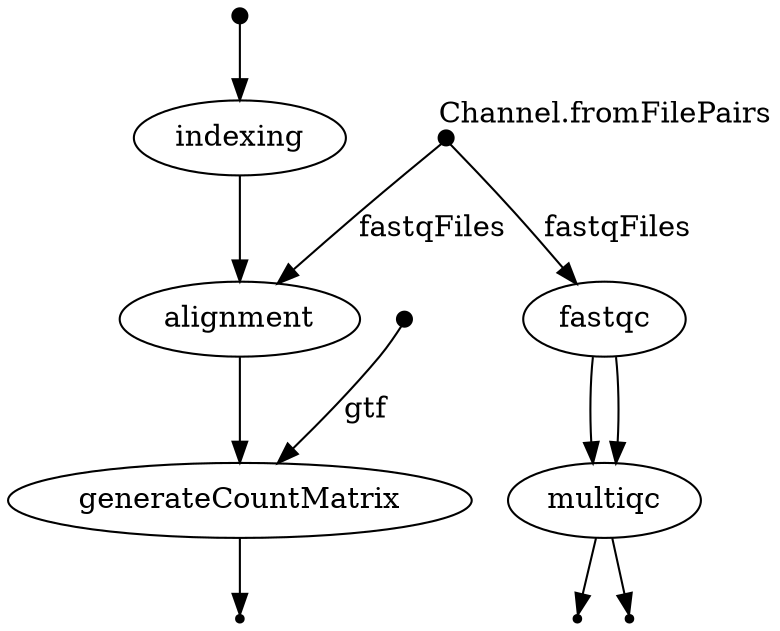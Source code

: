 digraph "flowchart" {
v0 [shape=point,label="",fixedsize=true,width=0.1];
v1 [label="indexing"];
v0 -> v1;

v1 [label="indexing"];
v7 [label="alignment"];
v1 -> v7;

v2 [shape=point,label="",fixedsize=true,width=0.1,xlabel="Channel.fromFilePairs"];
v3 [label="fastqc"];
v2 -> v3 [label="fastqFiles"];

v3 [label="fastqc"];
v4 [label="multiqc"];
v3 -> v4;

v3 [label="fastqc"];
v4 [label="multiqc"];
v3 -> v4;

v4 [label="multiqc"];
v6 [shape=point];
v4 -> v6;

v4 [label="multiqc"];
v5 [shape=point];
v4 -> v5;

v2 [shape=point,label="",fixedsize=true,width=0.1,xlabel="Channel.fromFilePairs"];
v7 [label="alignment"];
v2 -> v7 [label="fastqFiles"];

v7 [label="alignment"];
v9 [label="generateCountMatrix"];
v7 -> v9;

v8 [shape=point,label="",fixedsize=true,width=0.1];
v9 [label="generateCountMatrix"];
v8 -> v9 [label="gtf"];

v9 [label="generateCountMatrix"];
v10 [shape=point];
v9 -> v10;

}
